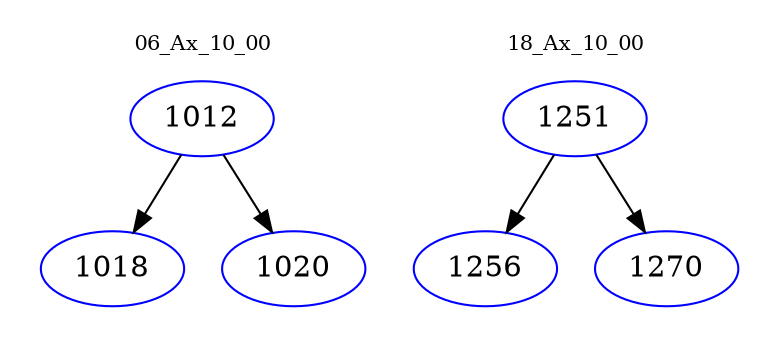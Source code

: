 digraph{
subgraph cluster_0 {
color = white
label = "06_Ax_10_00";
fontsize=10;
T0_1012 [label="1012", color="blue"]
T0_1012 -> T0_1018 [color="black"]
T0_1018 [label="1018", color="blue"]
T0_1012 -> T0_1020 [color="black"]
T0_1020 [label="1020", color="blue"]
}
subgraph cluster_1 {
color = white
label = "18_Ax_10_00";
fontsize=10;
T1_1251 [label="1251", color="blue"]
T1_1251 -> T1_1256 [color="black"]
T1_1256 [label="1256", color="blue"]
T1_1251 -> T1_1270 [color="black"]
T1_1270 [label="1270", color="blue"]
}
}
